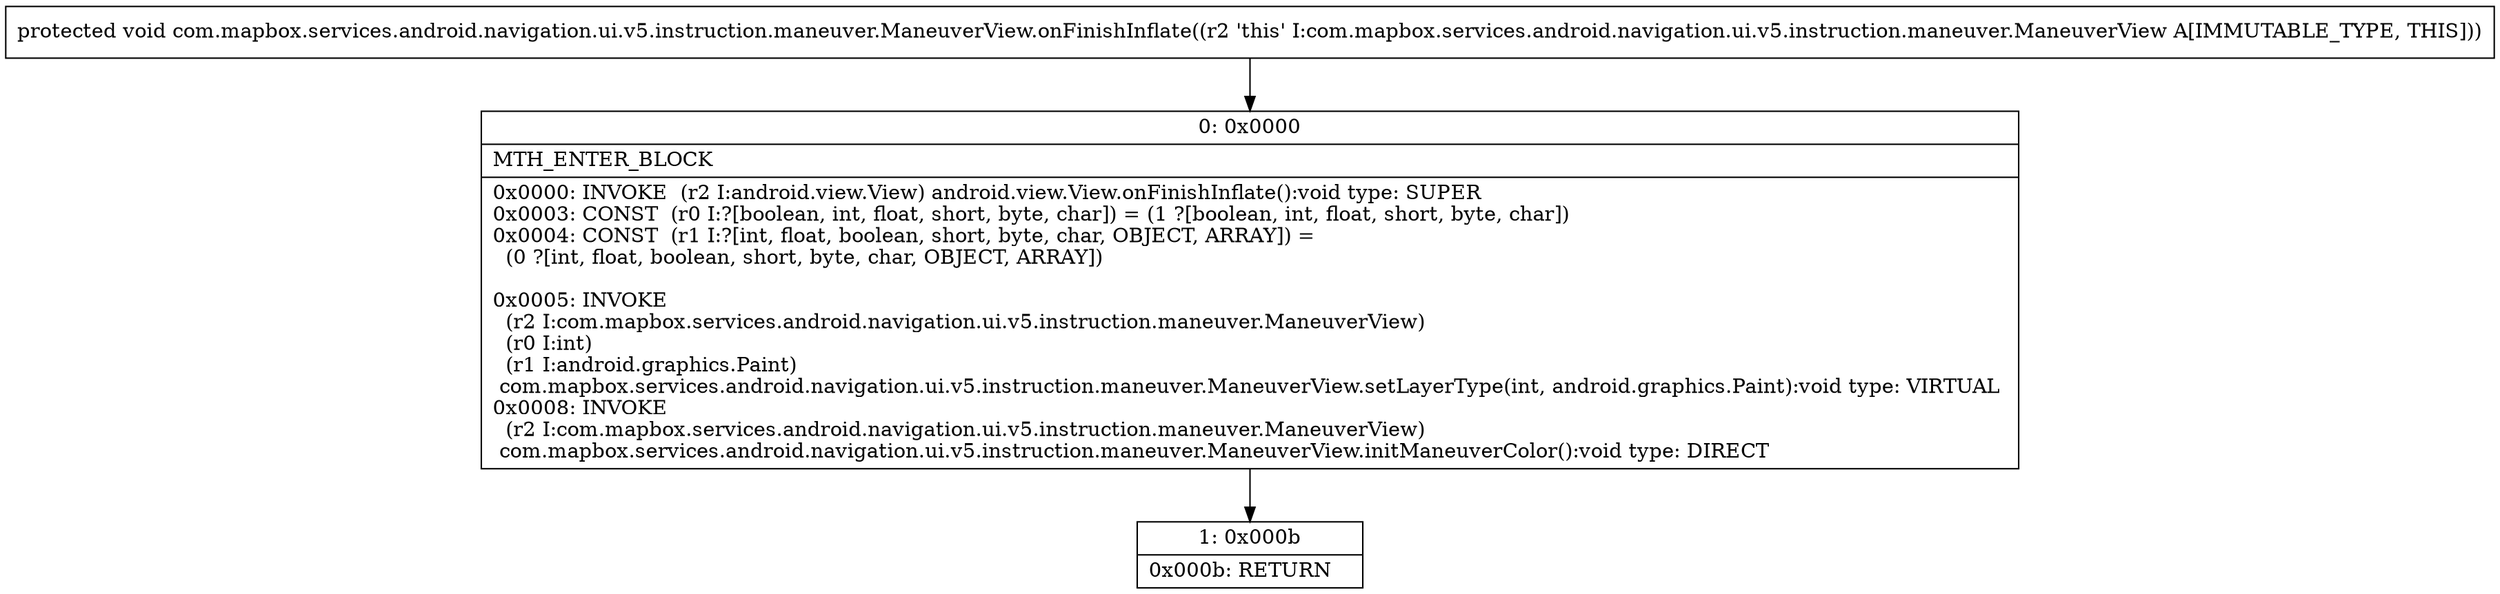 digraph "CFG forcom.mapbox.services.android.navigation.ui.v5.instruction.maneuver.ManeuverView.onFinishInflate()V" {
Node_0 [shape=record,label="{0\:\ 0x0000|MTH_ENTER_BLOCK\l|0x0000: INVOKE  (r2 I:android.view.View) android.view.View.onFinishInflate():void type: SUPER \l0x0003: CONST  (r0 I:?[boolean, int, float, short, byte, char]) = (1 ?[boolean, int, float, short, byte, char]) \l0x0004: CONST  (r1 I:?[int, float, boolean, short, byte, char, OBJECT, ARRAY]) = \l  (0 ?[int, float, boolean, short, byte, char, OBJECT, ARRAY])\l \l0x0005: INVOKE  \l  (r2 I:com.mapbox.services.android.navigation.ui.v5.instruction.maneuver.ManeuverView)\l  (r0 I:int)\l  (r1 I:android.graphics.Paint)\l com.mapbox.services.android.navigation.ui.v5.instruction.maneuver.ManeuverView.setLayerType(int, android.graphics.Paint):void type: VIRTUAL \l0x0008: INVOKE  \l  (r2 I:com.mapbox.services.android.navigation.ui.v5.instruction.maneuver.ManeuverView)\l com.mapbox.services.android.navigation.ui.v5.instruction.maneuver.ManeuverView.initManeuverColor():void type: DIRECT \l}"];
Node_1 [shape=record,label="{1\:\ 0x000b|0x000b: RETURN   \l}"];
MethodNode[shape=record,label="{protected void com.mapbox.services.android.navigation.ui.v5.instruction.maneuver.ManeuverView.onFinishInflate((r2 'this' I:com.mapbox.services.android.navigation.ui.v5.instruction.maneuver.ManeuverView A[IMMUTABLE_TYPE, THIS])) }"];
MethodNode -> Node_0;
Node_0 -> Node_1;
}


